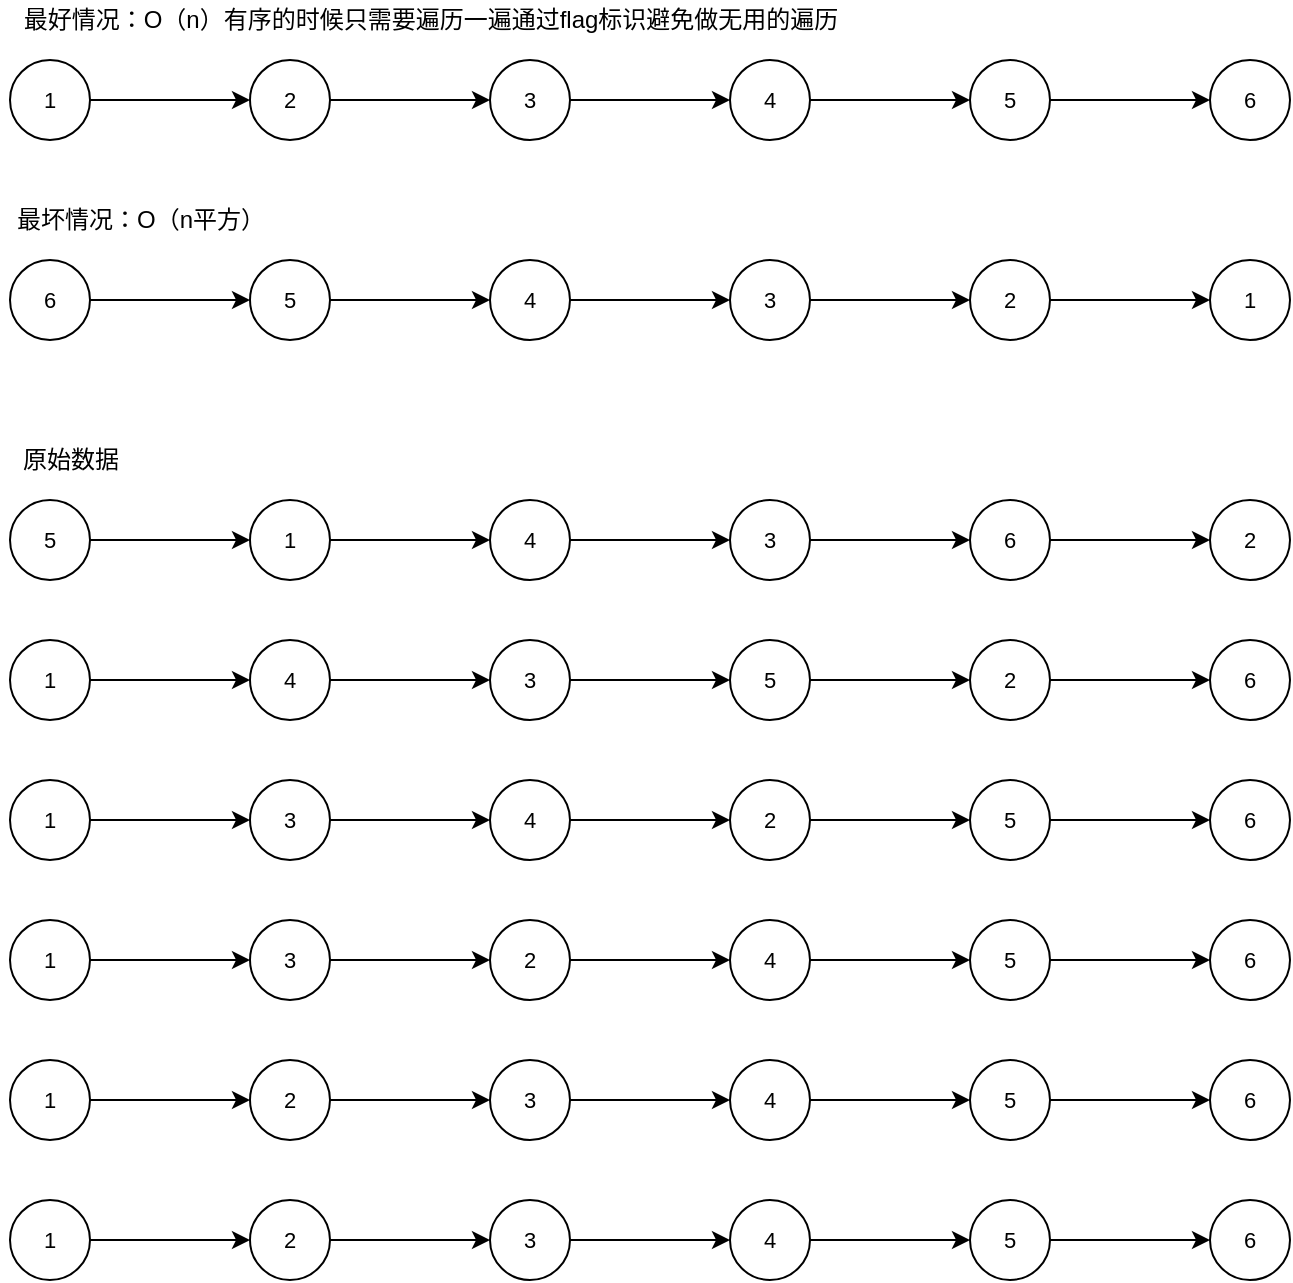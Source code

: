 <mxfile>
    <diagram id="SL17xWzX1aBDHfqVH99w" name="第 1 页">
        <mxGraphModel dx="1327" dy="1027" grid="1" gridSize="10" guides="1" tooltips="1" connect="1" arrows="1" fold="1" page="1" pageScale="1" pageWidth="827" pageHeight="1169" math="0" shadow="0">
            <root>
                <mxCell id="0"/>
                <mxCell id="1" parent="0"/>
                <mxCell id="4" value="" style="edgeStyle=none;html=1;" edge="1" parent="1" source="2" target="3">
                    <mxGeometry relative="1" as="geometry"/>
                </mxCell>
                <mxCell id="2" value="1" style="ellipse;whiteSpace=wrap;html=1;aspect=fixed;labelBackgroundColor=default;endArrow=classic;fontSize=11;rounded=1;" vertex="1" parent="1">
                    <mxGeometry x="80" y="40" width="40" height="40" as="geometry"/>
                </mxCell>
                <mxCell id="6" value="" style="edgeStyle=none;html=1;" edge="1" parent="1" source="3" target="5">
                    <mxGeometry relative="1" as="geometry"/>
                </mxCell>
                <mxCell id="3" value="2" style="ellipse;whiteSpace=wrap;html=1;aspect=fixed;labelBackgroundColor=default;endArrow=classic;fontSize=11;rounded=1;" vertex="1" parent="1">
                    <mxGeometry x="200" y="40" width="40" height="40" as="geometry"/>
                </mxCell>
                <mxCell id="8" value="" style="edgeStyle=none;html=1;" edge="1" parent="1" source="5" target="7">
                    <mxGeometry relative="1" as="geometry"/>
                </mxCell>
                <mxCell id="5" value="3" style="ellipse;whiteSpace=wrap;html=1;aspect=fixed;labelBackgroundColor=default;endArrow=classic;fontSize=11;rounded=1;" vertex="1" parent="1">
                    <mxGeometry x="320" y="40" width="40" height="40" as="geometry"/>
                </mxCell>
                <mxCell id="10" value="" style="edgeStyle=none;html=1;" edge="1" parent="1" source="7" target="9">
                    <mxGeometry relative="1" as="geometry"/>
                </mxCell>
                <mxCell id="7" value="4" style="ellipse;whiteSpace=wrap;html=1;aspect=fixed;labelBackgroundColor=default;endArrow=classic;fontSize=11;rounded=1;" vertex="1" parent="1">
                    <mxGeometry x="440" y="40" width="40" height="40" as="geometry"/>
                </mxCell>
                <mxCell id="12" value="" style="edgeStyle=none;html=1;" edge="1" parent="1" source="9" target="11">
                    <mxGeometry relative="1" as="geometry"/>
                </mxCell>
                <mxCell id="9" value="5" style="ellipse;whiteSpace=wrap;html=1;aspect=fixed;labelBackgroundColor=default;endArrow=classic;fontSize=11;rounded=1;" vertex="1" parent="1">
                    <mxGeometry x="560" y="40" width="40" height="40" as="geometry"/>
                </mxCell>
                <mxCell id="11" value="6" style="ellipse;whiteSpace=wrap;html=1;aspect=fixed;labelBackgroundColor=default;endArrow=classic;fontSize=11;rounded=1;" vertex="1" parent="1">
                    <mxGeometry x="680" y="40" width="40" height="40" as="geometry"/>
                </mxCell>
                <mxCell id="27" value="" style="edgeStyle=none;html=1;" edge="1" parent="1" source="28" target="30">
                    <mxGeometry relative="1" as="geometry"/>
                </mxCell>
                <mxCell id="28" value="6" style="ellipse;whiteSpace=wrap;html=1;aspect=fixed;labelBackgroundColor=default;endArrow=classic;fontSize=11;rounded=1;" vertex="1" parent="1">
                    <mxGeometry x="80" y="140" width="40" height="40" as="geometry"/>
                </mxCell>
                <mxCell id="29" value="" style="edgeStyle=none;html=1;" edge="1" parent="1" source="30" target="32">
                    <mxGeometry relative="1" as="geometry"/>
                </mxCell>
                <mxCell id="30" value="5" style="ellipse;whiteSpace=wrap;html=1;aspect=fixed;labelBackgroundColor=default;endArrow=classic;fontSize=11;rounded=1;" vertex="1" parent="1">
                    <mxGeometry x="200" y="140" width="40" height="40" as="geometry"/>
                </mxCell>
                <mxCell id="31" value="" style="edgeStyle=none;html=1;" edge="1" parent="1" source="32" target="34">
                    <mxGeometry relative="1" as="geometry"/>
                </mxCell>
                <mxCell id="32" value="4" style="ellipse;whiteSpace=wrap;html=1;aspect=fixed;labelBackgroundColor=default;endArrow=classic;fontSize=11;rounded=1;" vertex="1" parent="1">
                    <mxGeometry x="320" y="140" width="40" height="40" as="geometry"/>
                </mxCell>
                <mxCell id="33" value="" style="edgeStyle=none;html=1;" edge="1" parent="1" source="34" target="36">
                    <mxGeometry relative="1" as="geometry"/>
                </mxCell>
                <mxCell id="34" value="3" style="ellipse;whiteSpace=wrap;html=1;aspect=fixed;labelBackgroundColor=default;endArrow=classic;fontSize=11;rounded=1;" vertex="1" parent="1">
                    <mxGeometry x="440" y="140" width="40" height="40" as="geometry"/>
                </mxCell>
                <mxCell id="35" value="" style="edgeStyle=none;html=1;" edge="1" parent="1" source="36" target="37">
                    <mxGeometry relative="1" as="geometry"/>
                </mxCell>
                <mxCell id="36" value="2" style="ellipse;whiteSpace=wrap;html=1;aspect=fixed;labelBackgroundColor=default;endArrow=classic;fontSize=11;rounded=1;" vertex="1" parent="1">
                    <mxGeometry x="560" y="140" width="40" height="40" as="geometry"/>
                </mxCell>
                <mxCell id="37" value="1" style="ellipse;whiteSpace=wrap;html=1;aspect=fixed;labelBackgroundColor=default;endArrow=classic;fontSize=11;rounded=1;" vertex="1" parent="1">
                    <mxGeometry x="680" y="140" width="40" height="40" as="geometry"/>
                </mxCell>
                <mxCell id="38" value="最好情况：O（n）有序的时候只需要遍历一遍通过flag标识避免做无用的遍历" style="text;html=1;align=center;verticalAlign=middle;resizable=0;points=[];autosize=1;strokeColor=none;fillColor=none;" vertex="1" parent="1">
                    <mxGeometry x="80" y="10" width="420" height="20" as="geometry"/>
                </mxCell>
                <mxCell id="40" value="最坏情况：O（n平方）" style="text;html=1;align=center;verticalAlign=middle;resizable=0;points=[];autosize=1;strokeColor=none;fillColor=none;" vertex="1" parent="1">
                    <mxGeometry x="75" y="110" width="140" height="20" as="geometry"/>
                </mxCell>
                <mxCell id="42" value="" style="edgeStyle=none;html=1;" edge="1" parent="1" source="43" target="45">
                    <mxGeometry relative="1" as="geometry"/>
                </mxCell>
                <mxCell id="43" value="5" style="ellipse;whiteSpace=wrap;html=1;aspect=fixed;labelBackgroundColor=default;endArrow=classic;fontSize=11;rounded=1;" vertex="1" parent="1">
                    <mxGeometry x="80" y="260" width="40" height="40" as="geometry"/>
                </mxCell>
                <mxCell id="44" value="" style="edgeStyle=none;html=1;" edge="1" parent="1" source="45" target="47">
                    <mxGeometry relative="1" as="geometry"/>
                </mxCell>
                <mxCell id="45" value="1" style="ellipse;whiteSpace=wrap;html=1;aspect=fixed;labelBackgroundColor=default;endArrow=classic;fontSize=11;rounded=1;" vertex="1" parent="1">
                    <mxGeometry x="200" y="260" width="40" height="40" as="geometry"/>
                </mxCell>
                <mxCell id="46" value="" style="edgeStyle=none;html=1;" edge="1" parent="1" source="47" target="49">
                    <mxGeometry relative="1" as="geometry"/>
                </mxCell>
                <mxCell id="47" value="4" style="ellipse;whiteSpace=wrap;html=1;aspect=fixed;labelBackgroundColor=default;endArrow=classic;fontSize=11;rounded=1;" vertex="1" parent="1">
                    <mxGeometry x="320" y="260" width="40" height="40" as="geometry"/>
                </mxCell>
                <mxCell id="48" value="" style="edgeStyle=none;html=1;" edge="1" parent="1" source="49" target="51">
                    <mxGeometry relative="1" as="geometry"/>
                </mxCell>
                <mxCell id="49" value="3" style="ellipse;whiteSpace=wrap;html=1;aspect=fixed;labelBackgroundColor=default;endArrow=classic;fontSize=11;rounded=1;" vertex="1" parent="1">
                    <mxGeometry x="440" y="260" width="40" height="40" as="geometry"/>
                </mxCell>
                <mxCell id="50" value="" style="edgeStyle=none;html=1;" edge="1" parent="1" source="51" target="52">
                    <mxGeometry relative="1" as="geometry"/>
                </mxCell>
                <mxCell id="51" value="6" style="ellipse;whiteSpace=wrap;html=1;aspect=fixed;labelBackgroundColor=default;endArrow=classic;fontSize=11;rounded=1;" vertex="1" parent="1">
                    <mxGeometry x="560" y="260" width="40" height="40" as="geometry"/>
                </mxCell>
                <mxCell id="52" value="2" style="ellipse;whiteSpace=wrap;html=1;aspect=fixed;labelBackgroundColor=default;endArrow=classic;fontSize=11;rounded=1;" vertex="1" parent="1">
                    <mxGeometry x="680" y="260" width="40" height="40" as="geometry"/>
                </mxCell>
                <mxCell id="53" value="原始数据" style="text;html=1;align=center;verticalAlign=middle;resizable=0;points=[];autosize=1;strokeColor=none;fillColor=none;" vertex="1" parent="1">
                    <mxGeometry x="80" y="230" width="60" height="20" as="geometry"/>
                </mxCell>
                <mxCell id="59" value="" style="edgeStyle=none;html=1;" edge="1" parent="1" source="60" target="62">
                    <mxGeometry relative="1" as="geometry"/>
                </mxCell>
                <mxCell id="60" value="1" style="ellipse;whiteSpace=wrap;html=1;aspect=fixed;labelBackgroundColor=default;endArrow=classic;fontSize=11;rounded=1;" vertex="1" parent="1">
                    <mxGeometry x="80" y="330" width="40" height="40" as="geometry"/>
                </mxCell>
                <mxCell id="61" value="" style="edgeStyle=none;html=1;" edge="1" parent="1" source="62" target="64">
                    <mxGeometry relative="1" as="geometry"/>
                </mxCell>
                <mxCell id="62" value="4" style="ellipse;whiteSpace=wrap;html=1;aspect=fixed;labelBackgroundColor=default;endArrow=classic;fontSize=11;rounded=1;" vertex="1" parent="1">
                    <mxGeometry x="200" y="330" width="40" height="40" as="geometry"/>
                </mxCell>
                <mxCell id="63" value="" style="edgeStyle=none;html=1;" edge="1" parent="1" source="64" target="66">
                    <mxGeometry relative="1" as="geometry"/>
                </mxCell>
                <mxCell id="64" value="3" style="ellipse;whiteSpace=wrap;html=1;aspect=fixed;labelBackgroundColor=default;endArrow=classic;fontSize=11;rounded=1;" vertex="1" parent="1">
                    <mxGeometry x="320" y="330" width="40" height="40" as="geometry"/>
                </mxCell>
                <mxCell id="65" value="" style="edgeStyle=none;html=1;" edge="1" parent="1" source="66" target="68">
                    <mxGeometry relative="1" as="geometry"/>
                </mxCell>
                <mxCell id="66" value="5" style="ellipse;whiteSpace=wrap;html=1;aspect=fixed;labelBackgroundColor=default;endArrow=classic;fontSize=11;rounded=1;" vertex="1" parent="1">
                    <mxGeometry x="440" y="330" width="40" height="40" as="geometry"/>
                </mxCell>
                <mxCell id="67" value="" style="edgeStyle=none;html=1;" edge="1" parent="1" source="68" target="69">
                    <mxGeometry relative="1" as="geometry"/>
                </mxCell>
                <mxCell id="68" value="2" style="ellipse;whiteSpace=wrap;html=1;aspect=fixed;labelBackgroundColor=default;endArrow=classic;fontSize=11;rounded=1;" vertex="1" parent="1">
                    <mxGeometry x="560" y="330" width="40" height="40" as="geometry"/>
                </mxCell>
                <mxCell id="69" value="6" style="ellipse;whiteSpace=wrap;html=1;aspect=fixed;labelBackgroundColor=default;endArrow=classic;fontSize=11;rounded=1;" vertex="1" parent="1">
                    <mxGeometry x="680" y="330" width="40" height="40" as="geometry"/>
                </mxCell>
                <mxCell id="70" value="" style="edgeStyle=none;html=1;" edge="1" parent="1" source="71" target="73">
                    <mxGeometry relative="1" as="geometry"/>
                </mxCell>
                <mxCell id="71" value="1" style="ellipse;whiteSpace=wrap;html=1;aspect=fixed;labelBackgroundColor=default;endArrow=classic;fontSize=11;rounded=1;" vertex="1" parent="1">
                    <mxGeometry x="80" y="400" width="40" height="40" as="geometry"/>
                </mxCell>
                <mxCell id="72" value="" style="edgeStyle=none;html=1;" edge="1" parent="1" source="73" target="75">
                    <mxGeometry relative="1" as="geometry"/>
                </mxCell>
                <mxCell id="73" value="3" style="ellipse;whiteSpace=wrap;html=1;aspect=fixed;labelBackgroundColor=default;endArrow=classic;fontSize=11;rounded=1;" vertex="1" parent="1">
                    <mxGeometry x="200" y="400" width="40" height="40" as="geometry"/>
                </mxCell>
                <mxCell id="74" value="" style="edgeStyle=none;html=1;" edge="1" parent="1" source="75" target="77">
                    <mxGeometry relative="1" as="geometry"/>
                </mxCell>
                <mxCell id="75" value="4" style="ellipse;whiteSpace=wrap;html=1;aspect=fixed;labelBackgroundColor=default;endArrow=classic;fontSize=11;rounded=1;" vertex="1" parent="1">
                    <mxGeometry x="320" y="400" width="40" height="40" as="geometry"/>
                </mxCell>
                <mxCell id="76" value="" style="edgeStyle=none;html=1;" edge="1" parent="1" source="77" target="79">
                    <mxGeometry relative="1" as="geometry"/>
                </mxCell>
                <mxCell id="77" value="2" style="ellipse;whiteSpace=wrap;html=1;aspect=fixed;labelBackgroundColor=default;endArrow=classic;fontSize=11;rounded=1;" vertex="1" parent="1">
                    <mxGeometry x="440" y="400" width="40" height="40" as="geometry"/>
                </mxCell>
                <mxCell id="78" value="" style="edgeStyle=none;html=1;" edge="1" parent="1" source="79" target="80">
                    <mxGeometry relative="1" as="geometry"/>
                </mxCell>
                <mxCell id="79" value="5" style="ellipse;whiteSpace=wrap;html=1;aspect=fixed;labelBackgroundColor=default;endArrow=classic;fontSize=11;rounded=1;" vertex="1" parent="1">
                    <mxGeometry x="560" y="400" width="40" height="40" as="geometry"/>
                </mxCell>
                <mxCell id="80" value="6" style="ellipse;whiteSpace=wrap;html=1;aspect=fixed;labelBackgroundColor=default;endArrow=classic;fontSize=11;rounded=1;" vertex="1" parent="1">
                    <mxGeometry x="680" y="400" width="40" height="40" as="geometry"/>
                </mxCell>
                <mxCell id="81" value="" style="edgeStyle=none;html=1;" edge="1" parent="1" source="82" target="84">
                    <mxGeometry relative="1" as="geometry"/>
                </mxCell>
                <mxCell id="82" value="1" style="ellipse;whiteSpace=wrap;html=1;aspect=fixed;labelBackgroundColor=default;endArrow=classic;fontSize=11;rounded=1;" vertex="1" parent="1">
                    <mxGeometry x="80" y="470" width="40" height="40" as="geometry"/>
                </mxCell>
                <mxCell id="83" value="" style="edgeStyle=none;html=1;" edge="1" parent="1" source="84" target="86">
                    <mxGeometry relative="1" as="geometry"/>
                </mxCell>
                <mxCell id="84" value="3" style="ellipse;whiteSpace=wrap;html=1;aspect=fixed;labelBackgroundColor=default;endArrow=classic;fontSize=11;rounded=1;" vertex="1" parent="1">
                    <mxGeometry x="200" y="470" width="40" height="40" as="geometry"/>
                </mxCell>
                <mxCell id="85" value="" style="edgeStyle=none;html=1;" edge="1" parent="1" source="86" target="88">
                    <mxGeometry relative="1" as="geometry"/>
                </mxCell>
                <mxCell id="86" value="2" style="ellipse;whiteSpace=wrap;html=1;aspect=fixed;labelBackgroundColor=default;endArrow=classic;fontSize=11;rounded=1;" vertex="1" parent="1">
                    <mxGeometry x="320" y="470" width="40" height="40" as="geometry"/>
                </mxCell>
                <mxCell id="87" value="" style="edgeStyle=none;html=1;" edge="1" parent="1" source="88" target="90">
                    <mxGeometry relative="1" as="geometry"/>
                </mxCell>
                <mxCell id="88" value="4" style="ellipse;whiteSpace=wrap;html=1;aspect=fixed;labelBackgroundColor=default;endArrow=classic;fontSize=11;rounded=1;" vertex="1" parent="1">
                    <mxGeometry x="440" y="470" width="40" height="40" as="geometry"/>
                </mxCell>
                <mxCell id="89" value="" style="edgeStyle=none;html=1;" edge="1" parent="1" source="90" target="91">
                    <mxGeometry relative="1" as="geometry"/>
                </mxCell>
                <mxCell id="90" value="5" style="ellipse;whiteSpace=wrap;html=1;aspect=fixed;labelBackgroundColor=default;endArrow=classic;fontSize=11;rounded=1;" vertex="1" parent="1">
                    <mxGeometry x="560" y="470" width="40" height="40" as="geometry"/>
                </mxCell>
                <mxCell id="91" value="6" style="ellipse;whiteSpace=wrap;html=1;aspect=fixed;labelBackgroundColor=default;endArrow=classic;fontSize=11;rounded=1;" vertex="1" parent="1">
                    <mxGeometry x="680" y="470" width="40" height="40" as="geometry"/>
                </mxCell>
                <mxCell id="92" value="" style="edgeStyle=none;html=1;" edge="1" parent="1" source="93" target="95">
                    <mxGeometry relative="1" as="geometry"/>
                </mxCell>
                <mxCell id="93" value="1" style="ellipse;whiteSpace=wrap;html=1;aspect=fixed;labelBackgroundColor=default;endArrow=classic;fontSize=11;rounded=1;" vertex="1" parent="1">
                    <mxGeometry x="80" y="540" width="40" height="40" as="geometry"/>
                </mxCell>
                <mxCell id="94" value="" style="edgeStyle=none;html=1;" edge="1" parent="1" source="95" target="97">
                    <mxGeometry relative="1" as="geometry"/>
                </mxCell>
                <mxCell id="95" value="2" style="ellipse;whiteSpace=wrap;html=1;aspect=fixed;labelBackgroundColor=default;endArrow=classic;fontSize=11;rounded=1;" vertex="1" parent="1">
                    <mxGeometry x="200" y="540" width="40" height="40" as="geometry"/>
                </mxCell>
                <mxCell id="96" value="" style="edgeStyle=none;html=1;" edge="1" parent="1" source="97" target="99">
                    <mxGeometry relative="1" as="geometry"/>
                </mxCell>
                <mxCell id="97" value="3" style="ellipse;whiteSpace=wrap;html=1;aspect=fixed;labelBackgroundColor=default;endArrow=classic;fontSize=11;rounded=1;" vertex="1" parent="1">
                    <mxGeometry x="320" y="540" width="40" height="40" as="geometry"/>
                </mxCell>
                <mxCell id="98" value="" style="edgeStyle=none;html=1;" edge="1" parent="1" source="99" target="101">
                    <mxGeometry relative="1" as="geometry"/>
                </mxCell>
                <mxCell id="99" value="4" style="ellipse;whiteSpace=wrap;html=1;aspect=fixed;labelBackgroundColor=default;endArrow=classic;fontSize=11;rounded=1;" vertex="1" parent="1">
                    <mxGeometry x="440" y="540" width="40" height="40" as="geometry"/>
                </mxCell>
                <mxCell id="100" value="" style="edgeStyle=none;html=1;" edge="1" parent="1" source="101" target="102">
                    <mxGeometry relative="1" as="geometry"/>
                </mxCell>
                <mxCell id="101" value="5" style="ellipse;whiteSpace=wrap;html=1;aspect=fixed;labelBackgroundColor=default;endArrow=classic;fontSize=11;rounded=1;" vertex="1" parent="1">
                    <mxGeometry x="560" y="540" width="40" height="40" as="geometry"/>
                </mxCell>
                <mxCell id="102" value="6" style="ellipse;whiteSpace=wrap;html=1;aspect=fixed;labelBackgroundColor=default;endArrow=classic;fontSize=11;rounded=1;" vertex="1" parent="1">
                    <mxGeometry x="680" y="540" width="40" height="40" as="geometry"/>
                </mxCell>
                <mxCell id="103" value="" style="edgeStyle=none;html=1;" edge="1" parent="1" source="104" target="106">
                    <mxGeometry relative="1" as="geometry"/>
                </mxCell>
                <mxCell id="104" value="1" style="ellipse;whiteSpace=wrap;html=1;aspect=fixed;labelBackgroundColor=default;endArrow=classic;fontSize=11;rounded=1;" vertex="1" parent="1">
                    <mxGeometry x="80" y="610" width="40" height="40" as="geometry"/>
                </mxCell>
                <mxCell id="105" value="" style="edgeStyle=none;html=1;" edge="1" parent="1" source="106" target="108">
                    <mxGeometry relative="1" as="geometry"/>
                </mxCell>
                <mxCell id="106" value="2" style="ellipse;whiteSpace=wrap;html=1;aspect=fixed;labelBackgroundColor=default;endArrow=classic;fontSize=11;rounded=1;" vertex="1" parent="1">
                    <mxGeometry x="200" y="610" width="40" height="40" as="geometry"/>
                </mxCell>
                <mxCell id="107" value="" style="edgeStyle=none;html=1;" edge="1" parent="1" source="108" target="110">
                    <mxGeometry relative="1" as="geometry"/>
                </mxCell>
                <mxCell id="108" value="3" style="ellipse;whiteSpace=wrap;html=1;aspect=fixed;labelBackgroundColor=default;endArrow=classic;fontSize=11;rounded=1;" vertex="1" parent="1">
                    <mxGeometry x="320" y="610" width="40" height="40" as="geometry"/>
                </mxCell>
                <mxCell id="109" value="" style="edgeStyle=none;html=1;" edge="1" parent="1" source="110" target="112">
                    <mxGeometry relative="1" as="geometry"/>
                </mxCell>
                <mxCell id="110" value="4" style="ellipse;whiteSpace=wrap;html=1;aspect=fixed;labelBackgroundColor=default;endArrow=classic;fontSize=11;rounded=1;" vertex="1" parent="1">
                    <mxGeometry x="440" y="610" width="40" height="40" as="geometry"/>
                </mxCell>
                <mxCell id="111" value="" style="edgeStyle=none;html=1;" edge="1" parent="1" source="112" target="113">
                    <mxGeometry relative="1" as="geometry"/>
                </mxCell>
                <mxCell id="112" value="5" style="ellipse;whiteSpace=wrap;html=1;aspect=fixed;labelBackgroundColor=default;endArrow=classic;fontSize=11;rounded=1;" vertex="1" parent="1">
                    <mxGeometry x="560" y="610" width="40" height="40" as="geometry"/>
                </mxCell>
                <mxCell id="113" value="6" style="ellipse;whiteSpace=wrap;html=1;aspect=fixed;labelBackgroundColor=default;endArrow=classic;fontSize=11;rounded=1;" vertex="1" parent="1">
                    <mxGeometry x="680" y="610" width="40" height="40" as="geometry"/>
                </mxCell>
            </root>
        </mxGraphModel>
    </diagram>
</mxfile>